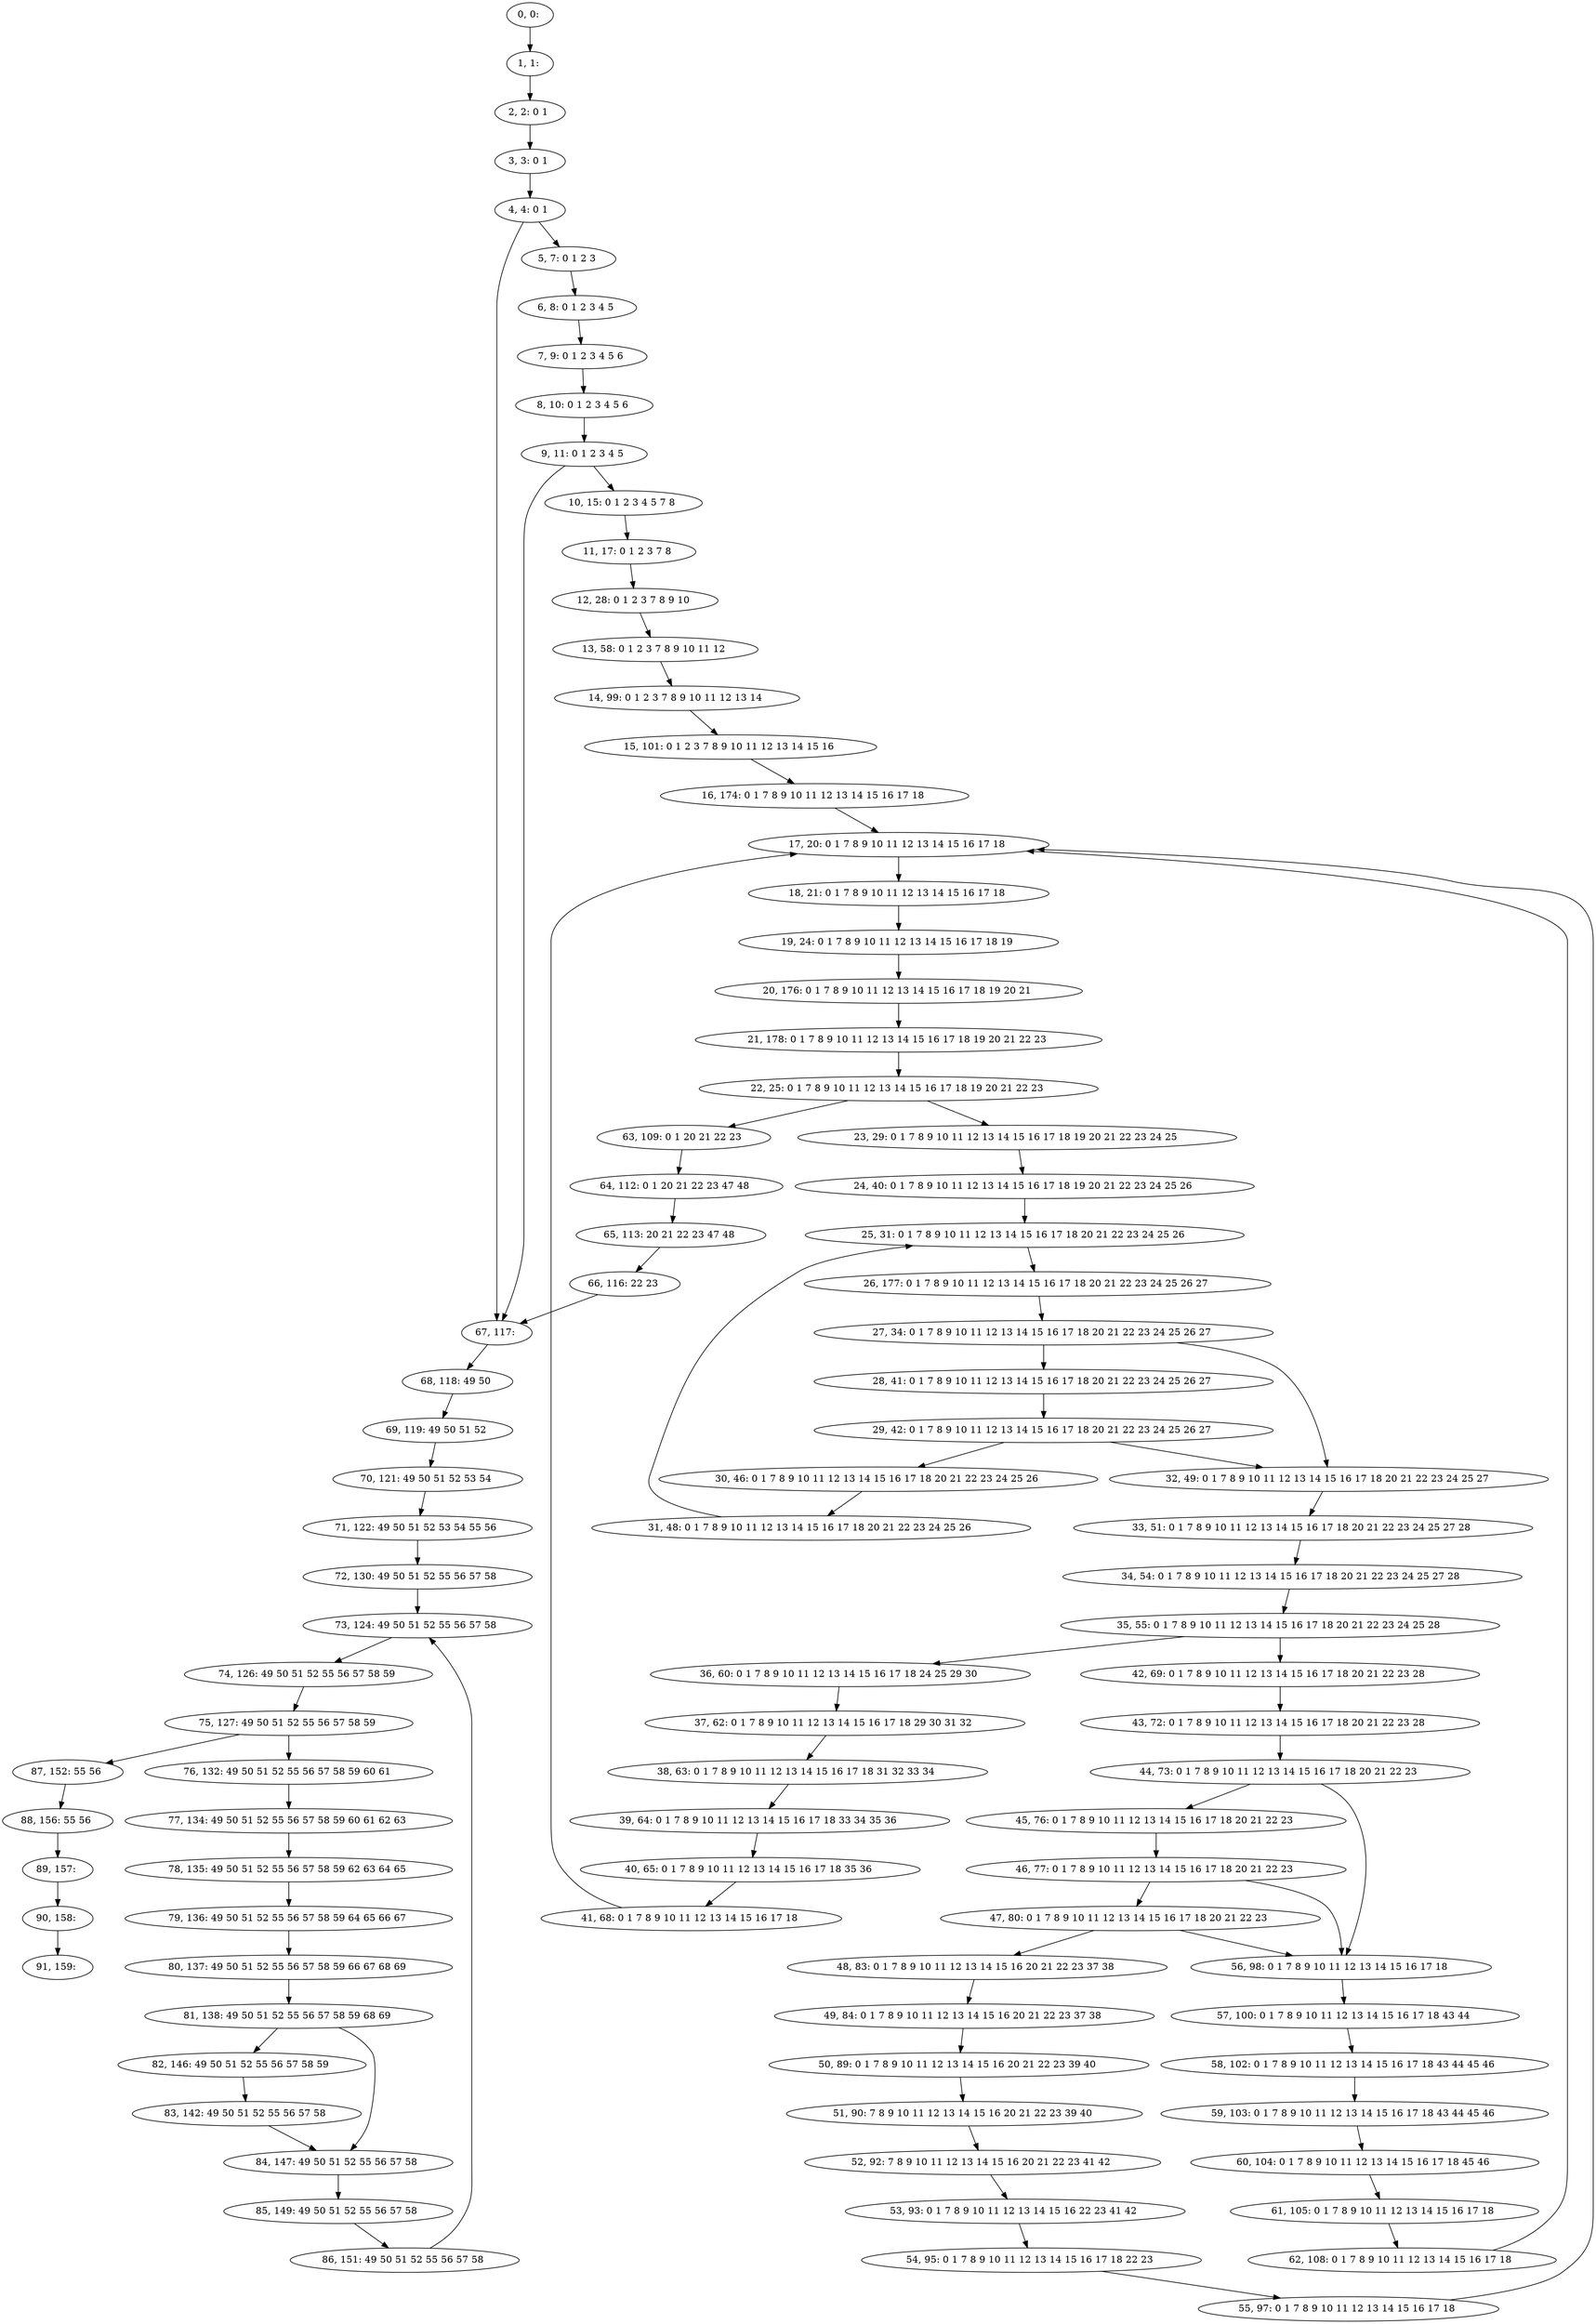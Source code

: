 digraph G {
0[label="0, 0: "];
1[label="1, 1: "];
2[label="2, 2: 0 1 "];
3[label="3, 3: 0 1 "];
4[label="4, 4: 0 1 "];
5[label="5, 7: 0 1 2 3 "];
6[label="6, 8: 0 1 2 3 4 5 "];
7[label="7, 9: 0 1 2 3 4 5 6 "];
8[label="8, 10: 0 1 2 3 4 5 6 "];
9[label="9, 11: 0 1 2 3 4 5 "];
10[label="10, 15: 0 1 2 3 4 5 7 8 "];
11[label="11, 17: 0 1 2 3 7 8 "];
12[label="12, 28: 0 1 2 3 7 8 9 10 "];
13[label="13, 58: 0 1 2 3 7 8 9 10 11 12 "];
14[label="14, 99: 0 1 2 3 7 8 9 10 11 12 13 14 "];
15[label="15, 101: 0 1 2 3 7 8 9 10 11 12 13 14 15 16 "];
16[label="16, 174: 0 1 7 8 9 10 11 12 13 14 15 16 17 18 "];
17[label="17, 20: 0 1 7 8 9 10 11 12 13 14 15 16 17 18 "];
18[label="18, 21: 0 1 7 8 9 10 11 12 13 14 15 16 17 18 "];
19[label="19, 24: 0 1 7 8 9 10 11 12 13 14 15 16 17 18 19 "];
20[label="20, 176: 0 1 7 8 9 10 11 12 13 14 15 16 17 18 19 20 21 "];
21[label="21, 178: 0 1 7 8 9 10 11 12 13 14 15 16 17 18 19 20 21 22 23 "];
22[label="22, 25: 0 1 7 8 9 10 11 12 13 14 15 16 17 18 19 20 21 22 23 "];
23[label="23, 29: 0 1 7 8 9 10 11 12 13 14 15 16 17 18 19 20 21 22 23 24 25 "];
24[label="24, 40: 0 1 7 8 9 10 11 12 13 14 15 16 17 18 19 20 21 22 23 24 25 26 "];
25[label="25, 31: 0 1 7 8 9 10 11 12 13 14 15 16 17 18 20 21 22 23 24 25 26 "];
26[label="26, 177: 0 1 7 8 9 10 11 12 13 14 15 16 17 18 20 21 22 23 24 25 26 27 "];
27[label="27, 34: 0 1 7 8 9 10 11 12 13 14 15 16 17 18 20 21 22 23 24 25 26 27 "];
28[label="28, 41: 0 1 7 8 9 10 11 12 13 14 15 16 17 18 20 21 22 23 24 25 26 27 "];
29[label="29, 42: 0 1 7 8 9 10 11 12 13 14 15 16 17 18 20 21 22 23 24 25 26 27 "];
30[label="30, 46: 0 1 7 8 9 10 11 12 13 14 15 16 17 18 20 21 22 23 24 25 26 "];
31[label="31, 48: 0 1 7 8 9 10 11 12 13 14 15 16 17 18 20 21 22 23 24 25 26 "];
32[label="32, 49: 0 1 7 8 9 10 11 12 13 14 15 16 17 18 20 21 22 23 24 25 27 "];
33[label="33, 51: 0 1 7 8 9 10 11 12 13 14 15 16 17 18 20 21 22 23 24 25 27 28 "];
34[label="34, 54: 0 1 7 8 9 10 11 12 13 14 15 16 17 18 20 21 22 23 24 25 27 28 "];
35[label="35, 55: 0 1 7 8 9 10 11 12 13 14 15 16 17 18 20 21 22 23 24 25 28 "];
36[label="36, 60: 0 1 7 8 9 10 11 12 13 14 15 16 17 18 24 25 29 30 "];
37[label="37, 62: 0 1 7 8 9 10 11 12 13 14 15 16 17 18 29 30 31 32 "];
38[label="38, 63: 0 1 7 8 9 10 11 12 13 14 15 16 17 18 31 32 33 34 "];
39[label="39, 64: 0 1 7 8 9 10 11 12 13 14 15 16 17 18 33 34 35 36 "];
40[label="40, 65: 0 1 7 8 9 10 11 12 13 14 15 16 17 18 35 36 "];
41[label="41, 68: 0 1 7 8 9 10 11 12 13 14 15 16 17 18 "];
42[label="42, 69: 0 1 7 8 9 10 11 12 13 14 15 16 17 18 20 21 22 23 28 "];
43[label="43, 72: 0 1 7 8 9 10 11 12 13 14 15 16 17 18 20 21 22 23 28 "];
44[label="44, 73: 0 1 7 8 9 10 11 12 13 14 15 16 17 18 20 21 22 23 "];
45[label="45, 76: 0 1 7 8 9 10 11 12 13 14 15 16 17 18 20 21 22 23 "];
46[label="46, 77: 0 1 7 8 9 10 11 12 13 14 15 16 17 18 20 21 22 23 "];
47[label="47, 80: 0 1 7 8 9 10 11 12 13 14 15 16 17 18 20 21 22 23 "];
48[label="48, 83: 0 1 7 8 9 10 11 12 13 14 15 16 20 21 22 23 37 38 "];
49[label="49, 84: 0 1 7 8 9 10 11 12 13 14 15 16 20 21 22 23 37 38 "];
50[label="50, 89: 0 1 7 8 9 10 11 12 13 14 15 16 20 21 22 23 39 40 "];
51[label="51, 90: 7 8 9 10 11 12 13 14 15 16 20 21 22 23 39 40 "];
52[label="52, 92: 7 8 9 10 11 12 13 14 15 16 20 21 22 23 41 42 "];
53[label="53, 93: 0 1 7 8 9 10 11 12 13 14 15 16 22 23 41 42 "];
54[label="54, 95: 0 1 7 8 9 10 11 12 13 14 15 16 17 18 22 23 "];
55[label="55, 97: 0 1 7 8 9 10 11 12 13 14 15 16 17 18 "];
56[label="56, 98: 0 1 7 8 9 10 11 12 13 14 15 16 17 18 "];
57[label="57, 100: 0 1 7 8 9 10 11 12 13 14 15 16 17 18 43 44 "];
58[label="58, 102: 0 1 7 8 9 10 11 12 13 14 15 16 17 18 43 44 45 46 "];
59[label="59, 103: 0 1 7 8 9 10 11 12 13 14 15 16 17 18 43 44 45 46 "];
60[label="60, 104: 0 1 7 8 9 10 11 12 13 14 15 16 17 18 45 46 "];
61[label="61, 105: 0 1 7 8 9 10 11 12 13 14 15 16 17 18 "];
62[label="62, 108: 0 1 7 8 9 10 11 12 13 14 15 16 17 18 "];
63[label="63, 109: 0 1 20 21 22 23 "];
64[label="64, 112: 0 1 20 21 22 23 47 48 "];
65[label="65, 113: 20 21 22 23 47 48 "];
66[label="66, 116: 22 23 "];
67[label="67, 117: "];
68[label="68, 118: 49 50 "];
69[label="69, 119: 49 50 51 52 "];
70[label="70, 121: 49 50 51 52 53 54 "];
71[label="71, 122: 49 50 51 52 53 54 55 56 "];
72[label="72, 130: 49 50 51 52 55 56 57 58 "];
73[label="73, 124: 49 50 51 52 55 56 57 58 "];
74[label="74, 126: 49 50 51 52 55 56 57 58 59 "];
75[label="75, 127: 49 50 51 52 55 56 57 58 59 "];
76[label="76, 132: 49 50 51 52 55 56 57 58 59 60 61 "];
77[label="77, 134: 49 50 51 52 55 56 57 58 59 60 61 62 63 "];
78[label="78, 135: 49 50 51 52 55 56 57 58 59 62 63 64 65 "];
79[label="79, 136: 49 50 51 52 55 56 57 58 59 64 65 66 67 "];
80[label="80, 137: 49 50 51 52 55 56 57 58 59 66 67 68 69 "];
81[label="81, 138: 49 50 51 52 55 56 57 58 59 68 69 "];
82[label="82, 146: 49 50 51 52 55 56 57 58 59 "];
83[label="83, 142: 49 50 51 52 55 56 57 58 "];
84[label="84, 147: 49 50 51 52 55 56 57 58 "];
85[label="85, 149: 49 50 51 52 55 56 57 58 "];
86[label="86, 151: 49 50 51 52 55 56 57 58 "];
87[label="87, 152: 55 56 "];
88[label="88, 156: 55 56 "];
89[label="89, 157: "];
90[label="90, 158: "];
91[label="91, 159: "];
0->1 ;
1->2 ;
2->3 ;
3->4 ;
4->5 ;
4->67 ;
5->6 ;
6->7 ;
7->8 ;
8->9 ;
9->10 ;
9->67 ;
10->11 ;
11->12 ;
12->13 ;
13->14 ;
14->15 ;
15->16 ;
16->17 ;
17->18 ;
18->19 ;
19->20 ;
20->21 ;
21->22 ;
22->23 ;
22->63 ;
23->24 ;
24->25 ;
25->26 ;
26->27 ;
27->28 ;
27->32 ;
28->29 ;
29->30 ;
29->32 ;
30->31 ;
31->25 ;
32->33 ;
33->34 ;
34->35 ;
35->36 ;
35->42 ;
36->37 ;
37->38 ;
38->39 ;
39->40 ;
40->41 ;
41->17 ;
42->43 ;
43->44 ;
44->45 ;
44->56 ;
45->46 ;
46->47 ;
46->56 ;
47->48 ;
47->56 ;
48->49 ;
49->50 ;
50->51 ;
51->52 ;
52->53 ;
53->54 ;
54->55 ;
55->17 ;
56->57 ;
57->58 ;
58->59 ;
59->60 ;
60->61 ;
61->62 ;
62->17 ;
63->64 ;
64->65 ;
65->66 ;
66->67 ;
67->68 ;
68->69 ;
69->70 ;
70->71 ;
71->72 ;
72->73 ;
73->74 ;
74->75 ;
75->76 ;
75->87 ;
76->77 ;
77->78 ;
78->79 ;
79->80 ;
80->81 ;
81->82 ;
81->84 ;
82->83 ;
83->84 ;
84->85 ;
85->86 ;
86->73 ;
87->88 ;
88->89 ;
89->90 ;
90->91 ;
}
